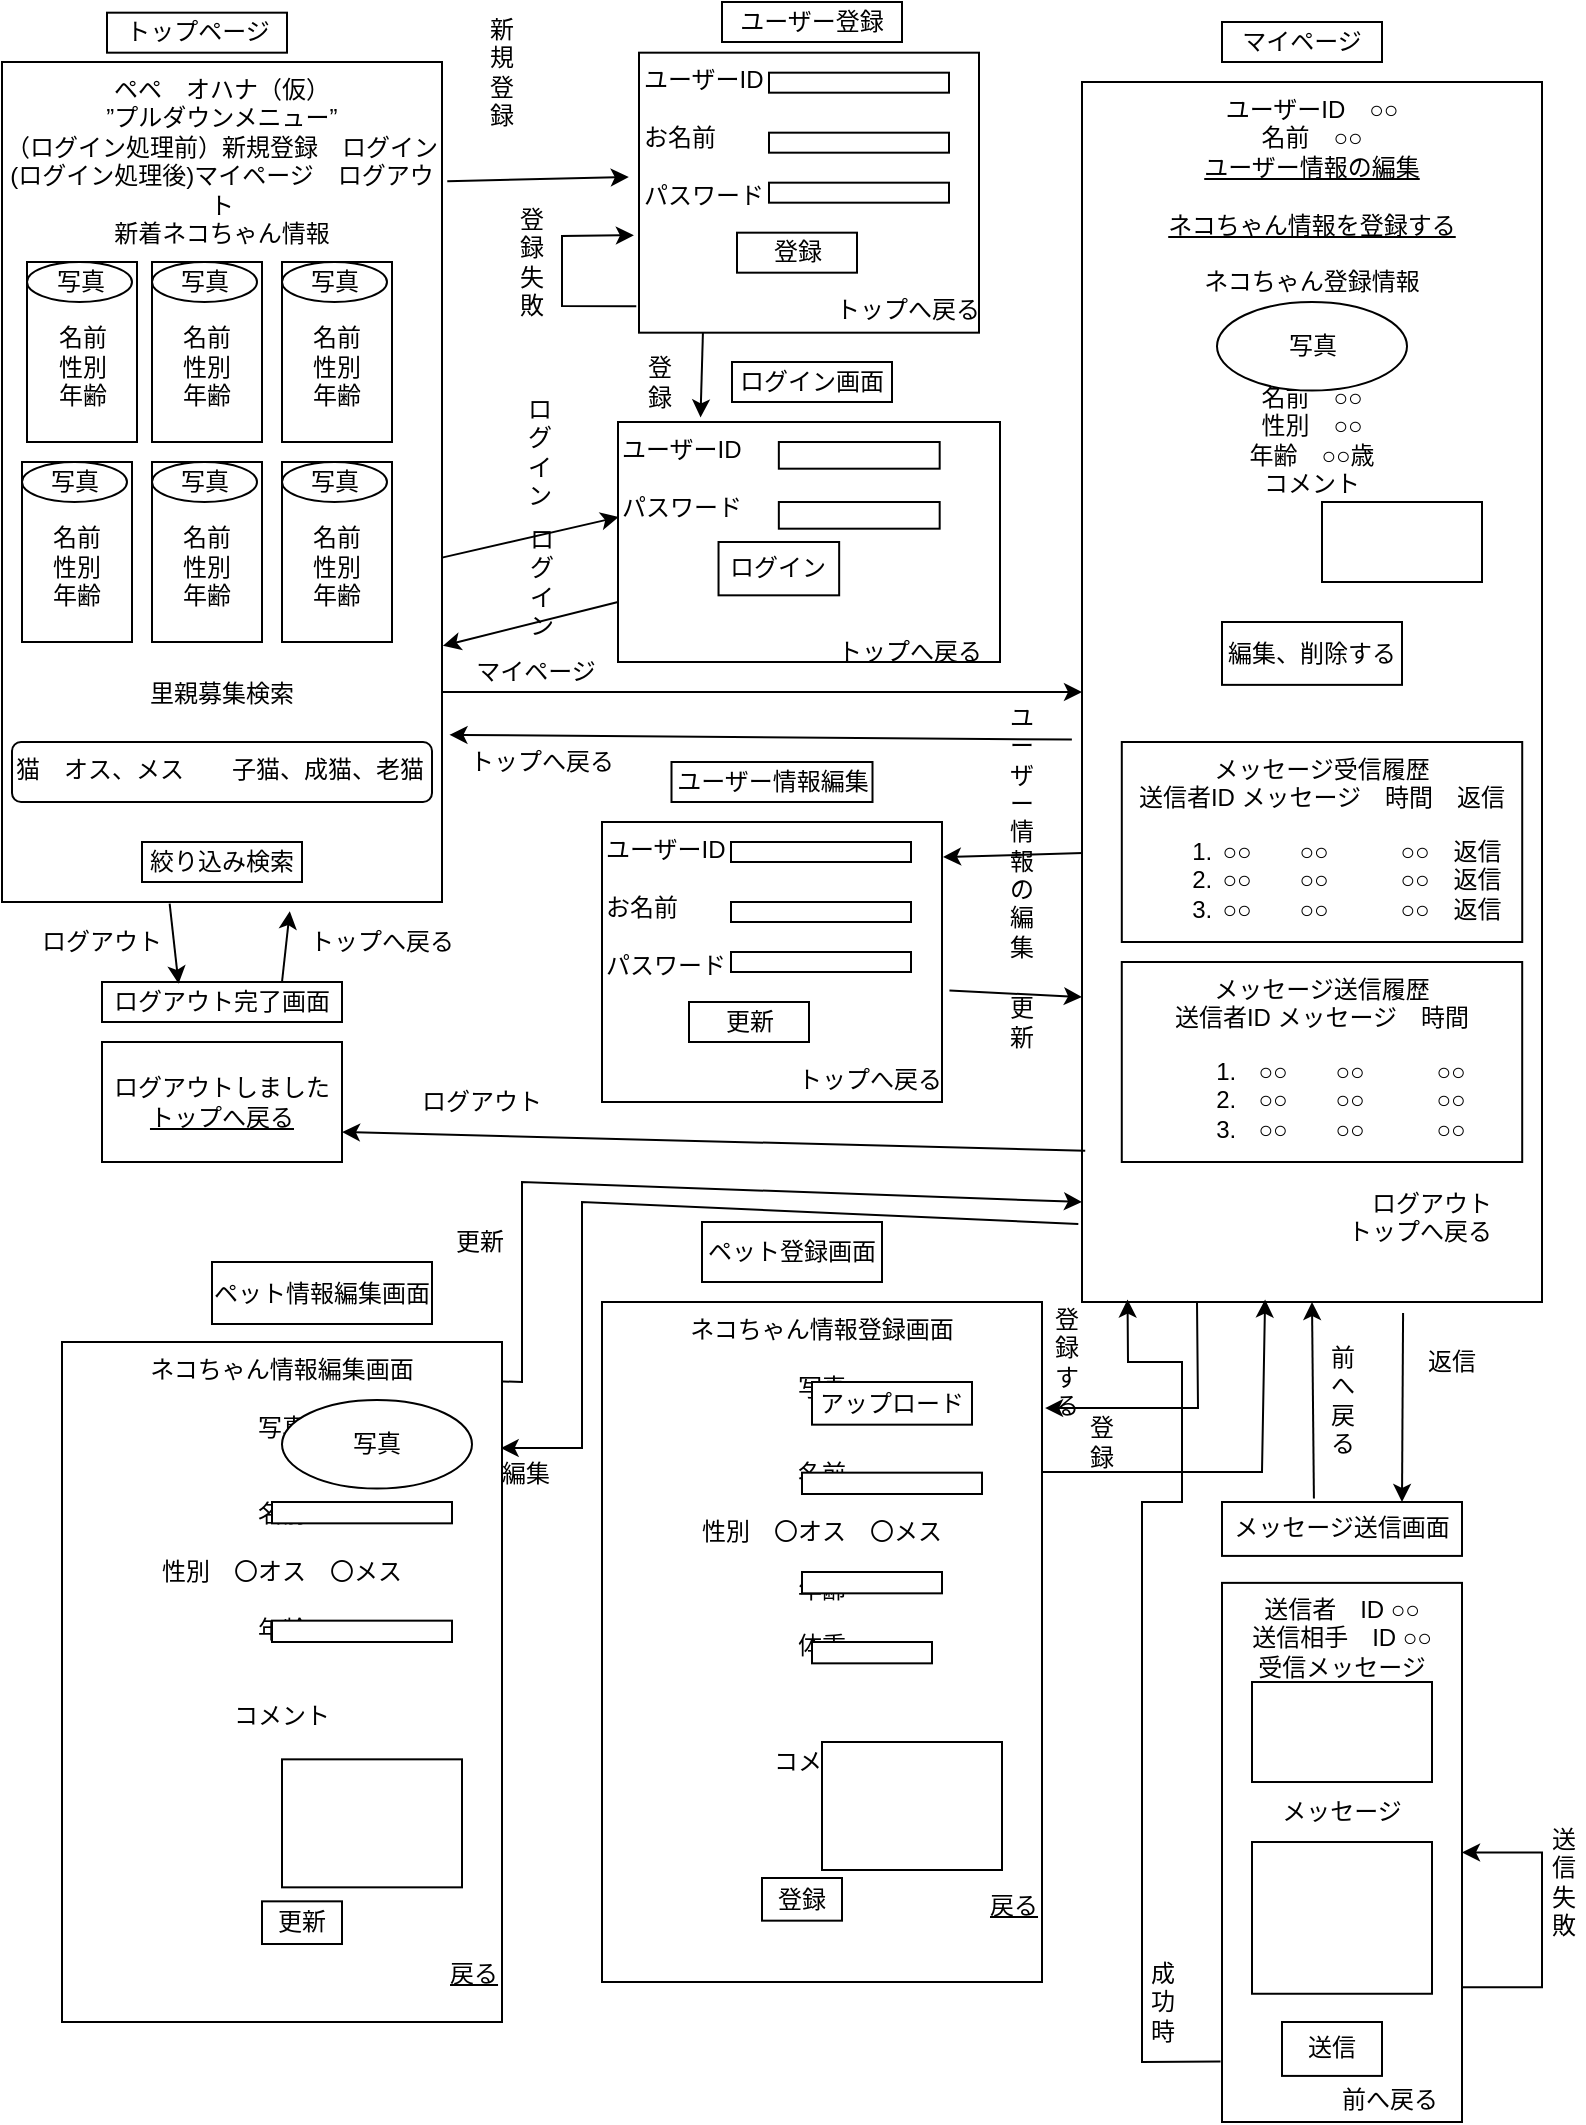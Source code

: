 <mxfile version="21.8.2" type="device">
  <diagram name="ページ1" id="Jhfju1AW9liaCJ5u8Huk">
    <mxGraphModel dx="1032" dy="-654" grid="1" gridSize="10" guides="1" tooltips="1" connect="1" arrows="1" fold="1" page="1" pageScale="1" pageWidth="827" pageHeight="1169" math="0" shadow="0">
      <root>
        <mxCell id="0" />
        <mxCell id="1" parent="0" />
        <mxCell id="ifBIQLZX5WPQYEV2Vhft-1" value="ユーザー登録" style="rounded=0;whiteSpace=wrap;html=1;" parent="1" vertex="1">
          <mxGeometry x="370" y="1180" width="90" height="20" as="geometry" />
        </mxCell>
        <mxCell id="ifBIQLZX5WPQYEV2Vhft-2" value="ログイン画面" style="rounded=0;whiteSpace=wrap;html=1;" parent="1" vertex="1">
          <mxGeometry x="375" y="1360" width="80" height="20" as="geometry" />
        </mxCell>
        <mxCell id="ifBIQLZX5WPQYEV2Vhft-3" value="" style="group" parent="1" vertex="1" connectable="0">
          <mxGeometry x="318" y="1390" width="191" height="120" as="geometry" />
        </mxCell>
        <mxCell id="ifBIQLZX5WPQYEV2Vhft-4" value="ユーザーID&lt;br&gt;&lt;br&gt;パスワード&lt;br&gt;&lt;br&gt;&lt;br&gt;&lt;br&gt;&lt;br&gt;　　　　　　　　　トップへ戻る" style="rounded=0;whiteSpace=wrap;html=1;verticalAlign=top;align=left;" parent="ifBIQLZX5WPQYEV2Vhft-3" vertex="1">
          <mxGeometry width="191" height="120" as="geometry" />
        </mxCell>
        <mxCell id="ifBIQLZX5WPQYEV2Vhft-5" value="" style="rounded=0;whiteSpace=wrap;html=1;" parent="ifBIQLZX5WPQYEV2Vhft-3" vertex="1">
          <mxGeometry x="80.421" y="10.003" width="80.421" height="13.333" as="geometry" />
        </mxCell>
        <mxCell id="ifBIQLZX5WPQYEV2Vhft-6" value="" style="rounded=0;whiteSpace=wrap;html=1;" parent="ifBIQLZX5WPQYEV2Vhft-3" vertex="1">
          <mxGeometry x="80.421" y="40.003" width="80.421" height="13.333" as="geometry" />
        </mxCell>
        <mxCell id="ifBIQLZX5WPQYEV2Vhft-7" value="ログイン" style="rounded=0;whiteSpace=wrap;html=1;" parent="ifBIQLZX5WPQYEV2Vhft-3" vertex="1">
          <mxGeometry x="50.263" y="60" width="60.316" height="26.667" as="geometry" />
        </mxCell>
        <mxCell id="ifBIQLZX5WPQYEV2Vhft-8" value="ログイン" style="rounded=0;whiteSpace=wrap;html=1;fillColor=none;strokeColor=none;" parent="1" vertex="1">
          <mxGeometry x="269" y="1375" width="20" height="60" as="geometry" />
        </mxCell>
        <mxCell id="ifBIQLZX5WPQYEV2Vhft-9" value="新規登録" style="rounded=0;whiteSpace=wrap;html=1;fillColor=none;strokeColor=none;" parent="1" vertex="1">
          <mxGeometry x="250" y="1185.34" width="20" height="60" as="geometry" />
        </mxCell>
        <mxCell id="ifBIQLZX5WPQYEV2Vhft-10" value="" style="endArrow=classic;html=1;rounded=0;entryX=1.003;entryY=0.125;entryDx=0;entryDy=0;exitX=0.002;exitY=0.632;exitDx=0;exitDy=0;exitPerimeter=0;entryPerimeter=0;" parent="1" source="ifBIQLZX5WPQYEV2Vhft-58" target="ifBIQLZX5WPQYEV2Vhft-13" edge="1">
          <mxGeometry width="50" height="50" relative="1" as="geometry">
            <mxPoint x="430" y="800" as="sourcePoint" />
            <mxPoint x="480" y="750" as="targetPoint" />
          </mxGeometry>
        </mxCell>
        <mxCell id="ifBIQLZX5WPQYEV2Vhft-11" value="" style="endArrow=classic;html=1;rounded=0;exitX=1.022;exitY=0.602;exitDx=0;exitDy=0;entryX=0;entryY=0.75;entryDx=0;entryDy=0;exitPerimeter=0;" parent="1" source="ifBIQLZX5WPQYEV2Vhft-13" target="ifBIQLZX5WPQYEV2Vhft-58" edge="1">
          <mxGeometry width="50" height="50" relative="1" as="geometry">
            <mxPoint x="430" y="800" as="sourcePoint" />
            <mxPoint x="550" y="1625" as="targetPoint" />
          </mxGeometry>
        </mxCell>
        <mxCell id="ifBIQLZX5WPQYEV2Vhft-12" value="" style="group" parent="1" vertex="1" connectable="0">
          <mxGeometry x="310" y="1590" width="170" height="170" as="geometry" />
        </mxCell>
        <mxCell id="ifBIQLZX5WPQYEV2Vhft-13" value="ユーザーID&lt;br&gt;&lt;br&gt;お名前&lt;br&gt;&lt;br&gt;パスワード&lt;br&gt;&lt;br&gt;&lt;br&gt;&lt;br&gt;&lt;div style=&quot;text-align: right;&quot;&gt;　　　　　　　　トップへ戻る&lt;/div&gt;" style="rounded=0;whiteSpace=wrap;html=1;verticalAlign=top;align=left;" parent="ifBIQLZX5WPQYEV2Vhft-12" vertex="1">
          <mxGeometry width="170" height="140" as="geometry" />
        </mxCell>
        <mxCell id="ifBIQLZX5WPQYEV2Vhft-14" value="" style="rounded=0;whiteSpace=wrap;html=1;" parent="ifBIQLZX5WPQYEV2Vhft-12" vertex="1">
          <mxGeometry x="64.5" y="10" width="90" height="10" as="geometry" />
        </mxCell>
        <mxCell id="ifBIQLZX5WPQYEV2Vhft-15" value="" style="rounded=0;whiteSpace=wrap;html=1;" parent="ifBIQLZX5WPQYEV2Vhft-12" vertex="1">
          <mxGeometry x="64.5" y="40" width="90" height="10" as="geometry" />
        </mxCell>
        <mxCell id="ifBIQLZX5WPQYEV2Vhft-16" value="" style="rounded=0;whiteSpace=wrap;html=1;" parent="ifBIQLZX5WPQYEV2Vhft-12" vertex="1">
          <mxGeometry x="64.5" y="65" width="90" height="10" as="geometry" />
        </mxCell>
        <mxCell id="ifBIQLZX5WPQYEV2Vhft-17" value="更新" style="rounded=0;whiteSpace=wrap;html=1;" parent="ifBIQLZX5WPQYEV2Vhft-12" vertex="1">
          <mxGeometry x="43.5" y="90" width="60" height="20" as="geometry" />
        </mxCell>
        <mxCell id="ifBIQLZX5WPQYEV2Vhft-18" value="ユーザー情報編集" style="rounded=0;whiteSpace=wrap;html=1;" parent="ifBIQLZX5WPQYEV2Vhft-12" vertex="1">
          <mxGeometry x="34.75" y="-30" width="100.5" height="20" as="geometry" />
        </mxCell>
        <mxCell id="ifBIQLZX5WPQYEV2Vhft-19" value="ペット情報編集画面" style="rounded=0;whiteSpace=wrap;html=1;" parent="1" vertex="1">
          <mxGeometry x="115" y="1810" width="110" height="31" as="geometry" />
        </mxCell>
        <mxCell id="ifBIQLZX5WPQYEV2Vhft-20" value="ペペ　オハナ（仮）&lt;br&gt;”プルダウンメニュー”&lt;br&gt;（ログイン処理前）新規登録　ログイン&lt;br&gt;(ログイン処理後)マイページ　ログアウト&lt;br&gt;新着ネコちゃん情報&lt;br&gt;&lt;br&gt;&lt;br&gt;&lt;br&gt;&lt;br&gt;&lt;br&gt;&lt;br&gt;&lt;br&gt;&lt;br&gt;&lt;br&gt;&lt;br&gt;&lt;br&gt;&lt;br&gt;&lt;br&gt;&lt;br&gt;&lt;br&gt;里親募集検索" style="rounded=0;whiteSpace=wrap;html=1;verticalAlign=top;" parent="1" vertex="1">
          <mxGeometry x="10" y="1210" width="220" height="420" as="geometry" />
        </mxCell>
        <mxCell id="ifBIQLZX5WPQYEV2Vhft-21" value="トップページ" style="rounded=0;whiteSpace=wrap;html=1;" parent="1" vertex="1">
          <mxGeometry x="62.5" y="1185.34" width="90" height="20" as="geometry" />
        </mxCell>
        <mxCell id="ifBIQLZX5WPQYEV2Vhft-22" value="" style="group" parent="1" vertex="1" connectable="0">
          <mxGeometry x="22.5" y="1310" width="55" height="90" as="geometry" />
        </mxCell>
        <mxCell id="ifBIQLZX5WPQYEV2Vhft-23" value="&lt;br&gt;名前&lt;br&gt;性別&lt;br&gt;年齢" style="rounded=0;whiteSpace=wrap;html=1;" parent="ifBIQLZX5WPQYEV2Vhft-22" vertex="1">
          <mxGeometry width="55" height="90" as="geometry" />
        </mxCell>
        <mxCell id="ifBIQLZX5WPQYEV2Vhft-24" value="写真" style="ellipse;whiteSpace=wrap;html=1;" parent="ifBIQLZX5WPQYEV2Vhft-22" vertex="1">
          <mxGeometry width="52.5" height="20" as="geometry" />
        </mxCell>
        <mxCell id="ifBIQLZX5WPQYEV2Vhft-25" value="" style="group" parent="1" vertex="1" connectable="0">
          <mxGeometry x="85" y="1310" width="55" height="90" as="geometry" />
        </mxCell>
        <mxCell id="ifBIQLZX5WPQYEV2Vhft-26" value="&lt;br&gt;名前&lt;br&gt;性別&lt;br&gt;年齢" style="rounded=0;whiteSpace=wrap;html=1;" parent="ifBIQLZX5WPQYEV2Vhft-25" vertex="1">
          <mxGeometry width="55" height="90" as="geometry" />
        </mxCell>
        <mxCell id="ifBIQLZX5WPQYEV2Vhft-27" value="写真" style="ellipse;whiteSpace=wrap;html=1;" parent="ifBIQLZX5WPQYEV2Vhft-25" vertex="1">
          <mxGeometry width="52.5" height="20" as="geometry" />
        </mxCell>
        <mxCell id="ifBIQLZX5WPQYEV2Vhft-28" value="" style="group" parent="1" vertex="1" connectable="0">
          <mxGeometry x="150" y="1310" width="55" height="90" as="geometry" />
        </mxCell>
        <mxCell id="ifBIQLZX5WPQYEV2Vhft-29" value="&lt;br&gt;名前&lt;br&gt;性別&lt;br&gt;年齢" style="rounded=0;whiteSpace=wrap;html=1;" parent="ifBIQLZX5WPQYEV2Vhft-28" vertex="1">
          <mxGeometry width="55" height="90" as="geometry" />
        </mxCell>
        <mxCell id="ifBIQLZX5WPQYEV2Vhft-30" value="写真" style="ellipse;whiteSpace=wrap;html=1;" parent="ifBIQLZX5WPQYEV2Vhft-28" vertex="1">
          <mxGeometry width="52.5" height="20" as="geometry" />
        </mxCell>
        <mxCell id="ifBIQLZX5WPQYEV2Vhft-31" value="" style="group" parent="1" vertex="1" connectable="0">
          <mxGeometry x="20" y="1410" width="55" height="90" as="geometry" />
        </mxCell>
        <mxCell id="ifBIQLZX5WPQYEV2Vhft-32" value="" style="group" parent="ifBIQLZX5WPQYEV2Vhft-31" vertex="1" connectable="0">
          <mxGeometry width="55" height="90" as="geometry" />
        </mxCell>
        <mxCell id="ifBIQLZX5WPQYEV2Vhft-33" value="&lt;br&gt;名前&lt;br&gt;性別&lt;br&gt;年齢" style="rounded=0;whiteSpace=wrap;html=1;" parent="ifBIQLZX5WPQYEV2Vhft-32" vertex="1">
          <mxGeometry width="55" height="90" as="geometry" />
        </mxCell>
        <mxCell id="ifBIQLZX5WPQYEV2Vhft-34" value="写真" style="ellipse;whiteSpace=wrap;html=1;" parent="ifBIQLZX5WPQYEV2Vhft-32" vertex="1">
          <mxGeometry width="52.5" height="20" as="geometry" />
        </mxCell>
        <mxCell id="ifBIQLZX5WPQYEV2Vhft-35" value="" style="group" parent="1" vertex="1" connectable="0">
          <mxGeometry x="85" y="1410" width="55" height="90" as="geometry" />
        </mxCell>
        <mxCell id="ifBIQLZX5WPQYEV2Vhft-36" value="&lt;br&gt;名前&lt;br&gt;性別&lt;br&gt;年齢" style="rounded=0;whiteSpace=wrap;html=1;" parent="ifBIQLZX5WPQYEV2Vhft-35" vertex="1">
          <mxGeometry width="55" height="90" as="geometry" />
        </mxCell>
        <mxCell id="ifBIQLZX5WPQYEV2Vhft-37" value="写真" style="ellipse;whiteSpace=wrap;html=1;" parent="ifBIQLZX5WPQYEV2Vhft-35" vertex="1">
          <mxGeometry width="52.5" height="20" as="geometry" />
        </mxCell>
        <mxCell id="ifBIQLZX5WPQYEV2Vhft-38" value="" style="group" parent="1" vertex="1" connectable="0">
          <mxGeometry x="150" y="1410" width="55" height="90" as="geometry" />
        </mxCell>
        <mxCell id="ifBIQLZX5WPQYEV2Vhft-39" value="&lt;br&gt;名前&lt;br&gt;性別&lt;br&gt;年齢" style="rounded=0;whiteSpace=wrap;html=1;" parent="ifBIQLZX5WPQYEV2Vhft-38" vertex="1">
          <mxGeometry width="55" height="90" as="geometry" />
        </mxCell>
        <mxCell id="ifBIQLZX5WPQYEV2Vhft-40" value="写真" style="ellipse;whiteSpace=wrap;html=1;" parent="ifBIQLZX5WPQYEV2Vhft-38" vertex="1">
          <mxGeometry width="52.5" height="20" as="geometry" />
        </mxCell>
        <mxCell id="ifBIQLZX5WPQYEV2Vhft-41" value="猫　オス、メス　　子猫、成猫、老猫" style="rounded=1;whiteSpace=wrap;html=1;verticalAlign=top;align=left;" parent="1" vertex="1">
          <mxGeometry x="15" y="1550" width="210" height="30" as="geometry" />
        </mxCell>
        <mxCell id="ifBIQLZX5WPQYEV2Vhft-42" value="絞り込み検索" style="rounded=0;whiteSpace=wrap;html=1;" parent="1" vertex="1">
          <mxGeometry x="80" y="1600" width="80" height="20" as="geometry" />
        </mxCell>
        <mxCell id="ifBIQLZX5WPQYEV2Vhft-43" value="" style="group" parent="1" vertex="1" connectable="0">
          <mxGeometry x="328.5" y="1205.34" width="170" height="140" as="geometry" />
        </mxCell>
        <mxCell id="ifBIQLZX5WPQYEV2Vhft-44" value="ユーザーID&lt;br&gt;&lt;br&gt;お名前&lt;br&gt;&lt;br&gt;パスワード&lt;br&gt;&lt;br&gt;&lt;br&gt;&lt;br&gt;&lt;div style=&quot;text-align: right;&quot;&gt;　　　　　　　　トップへ戻る&lt;/div&gt;" style="rounded=0;whiteSpace=wrap;html=1;verticalAlign=top;align=left;" parent="ifBIQLZX5WPQYEV2Vhft-43" vertex="1">
          <mxGeometry width="170" height="140" as="geometry" />
        </mxCell>
        <mxCell id="ifBIQLZX5WPQYEV2Vhft-45" value="登録" style="rounded=0;whiteSpace=wrap;html=1;" parent="ifBIQLZX5WPQYEV2Vhft-43" vertex="1">
          <mxGeometry x="49" y="90" width="60" height="20" as="geometry" />
        </mxCell>
        <mxCell id="ifBIQLZX5WPQYEV2Vhft-46" value="" style="rounded=0;whiteSpace=wrap;html=1;" parent="ifBIQLZX5WPQYEV2Vhft-43" vertex="1">
          <mxGeometry x="65" y="10" width="90" height="10" as="geometry" />
        </mxCell>
        <mxCell id="ifBIQLZX5WPQYEV2Vhft-47" value="" style="rounded=0;whiteSpace=wrap;html=1;" parent="ifBIQLZX5WPQYEV2Vhft-43" vertex="1">
          <mxGeometry x="65" y="40" width="90" height="10" as="geometry" />
        </mxCell>
        <mxCell id="ifBIQLZX5WPQYEV2Vhft-48" value="" style="rounded=0;whiteSpace=wrap;html=1;" parent="ifBIQLZX5WPQYEV2Vhft-43" vertex="1">
          <mxGeometry x="65" y="65" width="90" height="10" as="geometry" />
        </mxCell>
        <mxCell id="45_v_wAbbeRh8CHD0ImP-1" value="" style="endArrow=classic;html=1;rounded=0;exitX=-0.008;exitY=0.906;exitDx=0;exitDy=0;exitPerimeter=0;entryX=-0.015;entryY=0.652;entryDx=0;entryDy=0;entryPerimeter=0;" parent="ifBIQLZX5WPQYEV2Vhft-43" source="ifBIQLZX5WPQYEV2Vhft-44" target="ifBIQLZX5WPQYEV2Vhft-44" edge="1">
          <mxGeometry width="50" height="50" relative="1" as="geometry">
            <mxPoint x="61.5" y="254.66" as="sourcePoint" />
            <mxPoint x="-88.5" y="84.66" as="targetPoint" />
            <Array as="points">
              <mxPoint x="-38.5" y="126.66" />
              <mxPoint x="-38.5" y="91.66" />
            </Array>
          </mxGeometry>
        </mxCell>
        <mxCell id="ifBIQLZX5WPQYEV2Vhft-49" value="" style="group" parent="1" vertex="1" connectable="0">
          <mxGeometry x="620" y="1930" width="120" height="310" as="geometry" />
        </mxCell>
        <mxCell id="ifBIQLZX5WPQYEV2Vhft-50" value="メッセージ送信画面" style="rounded=0;whiteSpace=wrap;html=1;" parent="ifBIQLZX5WPQYEV2Vhft-49" vertex="1">
          <mxGeometry width="120" height="26.957" as="geometry" />
        </mxCell>
        <mxCell id="ifBIQLZX5WPQYEV2Vhft-51" value="" style="group" parent="ifBIQLZX5WPQYEV2Vhft-49" vertex="1" connectable="0">
          <mxGeometry y="40.435" width="120" height="269.565" as="geometry" />
        </mxCell>
        <mxCell id="ifBIQLZX5WPQYEV2Vhft-52" value="送信者　ID ○○&lt;br&gt;送信相手　ID ○○&lt;br&gt;受信メッセージ&lt;br&gt;&lt;br&gt;&lt;br&gt;&lt;br&gt;&lt;br&gt;メッセージ&lt;br&gt;&lt;br&gt;&lt;br&gt;&lt;br&gt;&lt;br&gt;&lt;br&gt;&lt;br&gt;&lt;br&gt;&lt;br&gt;&lt;br&gt;　　　　前へ戻る" style="rounded=0;whiteSpace=wrap;html=1;verticalAlign=top;" parent="ifBIQLZX5WPQYEV2Vhft-51" vertex="1">
          <mxGeometry width="120" height="269.565" as="geometry" />
        </mxCell>
        <mxCell id="ifBIQLZX5WPQYEV2Vhft-53" value="" style="rounded=0;whiteSpace=wrap;html=1;" parent="ifBIQLZX5WPQYEV2Vhft-51" vertex="1">
          <mxGeometry x="15" y="129.57" width="90" height="75.87" as="geometry" />
        </mxCell>
        <mxCell id="ifBIQLZX5WPQYEV2Vhft-54" value="送信" style="rounded=0;whiteSpace=wrap;html=1;" parent="ifBIQLZX5WPQYEV2Vhft-51" vertex="1">
          <mxGeometry x="30" y="219.565" width="50" height="26.957" as="geometry" />
        </mxCell>
        <mxCell id="ifBIQLZX5WPQYEV2Vhft-137" value="" style="endArrow=classic;html=1;rounded=0;exitX=1;exitY=0.75;exitDx=0;exitDy=0;entryX=1;entryY=0.5;entryDx=0;entryDy=0;" parent="ifBIQLZX5WPQYEV2Vhft-51" source="ifBIQLZX5WPQYEV2Vhft-52" target="ifBIQLZX5WPQYEV2Vhft-52" edge="1">
          <mxGeometry width="50" height="50" relative="1" as="geometry">
            <mxPoint x="130" y="188.696" as="sourcePoint" />
            <mxPoint x="130" y="121.304" as="targetPoint" />
            <Array as="points">
              <mxPoint x="160" y="202.174" />
              <mxPoint x="160" y="134.783" />
            </Array>
          </mxGeometry>
        </mxCell>
        <mxCell id="YjMoN631CVRs8-Bf5MVm-1" value="" style="rounded=0;whiteSpace=wrap;html=1;" vertex="1" parent="ifBIQLZX5WPQYEV2Vhft-51">
          <mxGeometry x="15" y="49.57" width="90" height="50" as="geometry" />
        </mxCell>
        <mxCell id="ifBIQLZX5WPQYEV2Vhft-55" value="" style="group" parent="1" vertex="1" connectable="0">
          <mxGeometry x="550" y="1190" width="230" height="640" as="geometry" />
        </mxCell>
        <mxCell id="ifBIQLZX5WPQYEV2Vhft-56" value="マイページ" style="rounded=0;whiteSpace=wrap;html=1;" parent="ifBIQLZX5WPQYEV2Vhft-55" vertex="1">
          <mxGeometry x="70" width="80" height="20" as="geometry" />
        </mxCell>
        <mxCell id="ifBIQLZX5WPQYEV2Vhft-57" value="" style="group" parent="ifBIQLZX5WPQYEV2Vhft-55" vertex="1" connectable="0">
          <mxGeometry y="30" width="230" height="610" as="geometry" />
        </mxCell>
        <mxCell id="ifBIQLZX5WPQYEV2Vhft-58" value="ユーザーID　○○&lt;br&gt;名前　○○&lt;br&gt;&lt;u&gt;ユーザー情報の編集&lt;/u&gt;&lt;br&gt;&lt;br&gt;&lt;u&gt;ネコちゃん情報を登録する&lt;br&gt;&lt;/u&gt;&lt;br&gt;ネコちゃん登録情報&lt;br&gt;&lt;br&gt;&lt;br&gt;&lt;br&gt;名前　○○&lt;br&gt;性別　○○&lt;br&gt;年齢　○○歳&lt;br&gt;コメント　　　　&lt;br&gt;&lt;br&gt;&lt;br&gt;&lt;br&gt;&lt;span style=&quot;text-align: right; background-color: initial;&quot;&gt;&lt;br&gt;&lt;br&gt;&lt;br&gt;&lt;br&gt;&lt;br&gt;&lt;br&gt;&lt;br&gt;&lt;br&gt;&lt;br&gt;&lt;br&gt;&lt;br&gt;&lt;br&gt;&lt;br&gt;&lt;br&gt;&lt;br&gt;&lt;br&gt;&lt;br&gt;&lt;br&gt;&lt;br&gt;&lt;br&gt;&lt;br&gt;　　　　　　　　　　ログアウト&lt;/span&gt;&lt;br&gt;&lt;div style=&quot;text-align: right;&quot;&gt;トップへ戻る&lt;/div&gt;" style="rounded=0;whiteSpace=wrap;html=1;verticalAlign=top;" parent="ifBIQLZX5WPQYEV2Vhft-57" vertex="1">
          <mxGeometry width="230" height="610" as="geometry" />
        </mxCell>
        <mxCell id="ifBIQLZX5WPQYEV2Vhft-59" value="写真" style="ellipse;whiteSpace=wrap;html=1;" parent="ifBIQLZX5WPQYEV2Vhft-57" vertex="1">
          <mxGeometry x="67.5" y="110" width="95" height="44.29" as="geometry" />
        </mxCell>
        <mxCell id="ifBIQLZX5WPQYEV2Vhft-60" value="" style="rounded=0;whiteSpace=wrap;html=1;" parent="ifBIQLZX5WPQYEV2Vhft-57" vertex="1">
          <mxGeometry x="120" y="210" width="80" height="40" as="geometry" />
        </mxCell>
        <mxCell id="ifBIQLZX5WPQYEV2Vhft-61" value="編集、削除する" style="rounded=0;whiteSpace=wrap;html=1;" parent="ifBIQLZX5WPQYEV2Vhft-57" vertex="1">
          <mxGeometry x="70" y="270" width="90" height="31.43" as="geometry" />
        </mxCell>
        <mxCell id="ifBIQLZX5WPQYEV2Vhft-63" value="メッセージ受信履歴&lt;br&gt;&lt;span style=&quot;background-color: initial;&quot;&gt;送信者ID メッセージ　時間　返信&lt;br&gt;&lt;ol&gt;&lt;li&gt;&lt;span style=&quot;background-color: initial;&quot;&gt;○○　　○○　　　○○　返信&lt;/span&gt;&lt;/li&gt;&lt;li style=&quot;border-color: var(--border-color);&quot;&gt;○○　　○○　　　○○　返信&lt;/li&gt;&lt;li style=&quot;border-color: var(--border-color);&quot;&gt;○○　　○○　　　○○　返信&lt;/li&gt;&lt;/ol&gt;&lt;/span&gt;&lt;div style=&quot;text-align: justify;&quot;&gt;&lt;/div&gt;" style="rounded=0;whiteSpace=wrap;html=1;verticalAlign=top;" parent="ifBIQLZX5WPQYEV2Vhft-57" vertex="1">
          <mxGeometry x="19.9" y="330" width="200.21" height="100" as="geometry" />
        </mxCell>
        <mxCell id="ifBIQLZX5WPQYEV2Vhft-64" value="メッセージ送信履歴&lt;br&gt;&lt;span style=&quot;background-color: initial;&quot;&gt;送信者ID メッセージ　時間　&lt;br&gt;&lt;ol&gt;&lt;li&gt;&lt;span style=&quot;background-color: initial;&quot;&gt;○○　　○○　　　○○　&lt;/span&gt;&lt;/li&gt;&lt;li style=&quot;border-color: var(--border-color);&quot;&gt;○○　　○○　　　○○　&lt;/li&gt;&lt;li style=&quot;border-color: var(--border-color);&quot;&gt;○○　　○○　　　○○　&lt;/li&gt;&lt;/ol&gt;&lt;/span&gt;&lt;div style=&quot;text-align: justify;&quot;&gt;&lt;/div&gt;" style="rounded=0;whiteSpace=wrap;html=1;verticalAlign=top;" parent="ifBIQLZX5WPQYEV2Vhft-57" vertex="1">
          <mxGeometry x="19.89" y="440" width="200.21" height="100" as="geometry" />
        </mxCell>
        <mxCell id="ifBIQLZX5WPQYEV2Vhft-65" value="" style="endArrow=classic;html=1;rounded=0;exitX=1.012;exitY=0.142;exitDx=0;exitDy=0;exitPerimeter=0;entryX=-0.03;entryY=0.444;entryDx=0;entryDy=0;entryPerimeter=0;" parent="1" source="ifBIQLZX5WPQYEV2Vhft-20" target="ifBIQLZX5WPQYEV2Vhft-44" edge="1">
          <mxGeometry width="50" height="50" relative="1" as="geometry">
            <mxPoint x="390" y="1400" as="sourcePoint" />
            <mxPoint x="440" y="1350" as="targetPoint" />
          </mxGeometry>
        </mxCell>
        <mxCell id="ifBIQLZX5WPQYEV2Vhft-66" value="" style="endArrow=classic;html=1;rounded=0;entryX=0.216;entryY=-0.019;entryDx=0;entryDy=0;exitX=0.188;exitY=1.001;exitDx=0;exitDy=0;exitPerimeter=0;entryPerimeter=0;" parent="1" source="ifBIQLZX5WPQYEV2Vhft-44" target="ifBIQLZX5WPQYEV2Vhft-4" edge="1">
          <mxGeometry width="50" height="50" relative="1" as="geometry">
            <mxPoint x="390" y="1400" as="sourcePoint" />
            <mxPoint x="440" y="1350" as="targetPoint" />
          </mxGeometry>
        </mxCell>
        <mxCell id="ifBIQLZX5WPQYEV2Vhft-67" value="" style="endArrow=classic;html=1;rounded=0;exitX=1;exitY=0.59;exitDx=0;exitDy=0;exitPerimeter=0;entryX=0.002;entryY=0.396;entryDx=0;entryDy=0;entryPerimeter=0;" parent="1" source="ifBIQLZX5WPQYEV2Vhft-20" target="ifBIQLZX5WPQYEV2Vhft-4" edge="1">
          <mxGeometry width="50" height="50" relative="1" as="geometry">
            <mxPoint x="390" y="1400" as="sourcePoint" />
            <mxPoint x="440" y="1350" as="targetPoint" />
          </mxGeometry>
        </mxCell>
        <mxCell id="ifBIQLZX5WPQYEV2Vhft-68" value="" style="endArrow=classic;html=1;rounded=0;exitX=0;exitY=0.75;exitDx=0;exitDy=0;entryX=1.002;entryY=0.695;entryDx=0;entryDy=0;entryPerimeter=0;" parent="1" source="ifBIQLZX5WPQYEV2Vhft-4" target="ifBIQLZX5WPQYEV2Vhft-20" edge="1">
          <mxGeometry width="50" height="50" relative="1" as="geometry">
            <mxPoint x="390" y="1630" as="sourcePoint" />
            <mxPoint x="440" y="1580" as="targetPoint" />
          </mxGeometry>
        </mxCell>
        <mxCell id="ifBIQLZX5WPQYEV2Vhft-69" value="" style="endArrow=classic;html=1;rounded=0;exitX=1;exitY=0.75;exitDx=0;exitDy=0;entryX=0;entryY=0.5;entryDx=0;entryDy=0;" parent="1" source="ifBIQLZX5WPQYEV2Vhft-20" target="ifBIQLZX5WPQYEV2Vhft-58" edge="1">
          <mxGeometry width="50" height="50" relative="1" as="geometry">
            <mxPoint x="390" y="1400" as="sourcePoint" />
            <mxPoint x="440" y="1350" as="targetPoint" />
          </mxGeometry>
        </mxCell>
        <mxCell id="ifBIQLZX5WPQYEV2Vhft-70" value="" style="endArrow=classic;html=1;rounded=0;exitX=-0.022;exitY=0.539;exitDx=0;exitDy=0;exitPerimeter=0;entryX=1.017;entryY=0.801;entryDx=0;entryDy=0;entryPerimeter=0;" parent="1" source="ifBIQLZX5WPQYEV2Vhft-58" target="ifBIQLZX5WPQYEV2Vhft-20" edge="1">
          <mxGeometry width="50" height="50" relative="1" as="geometry">
            <mxPoint x="390" y="1400" as="sourcePoint" />
            <mxPoint x="440" y="1350" as="targetPoint" />
          </mxGeometry>
        </mxCell>
        <mxCell id="ifBIQLZX5WPQYEV2Vhft-71" value="" style="group" parent="1" vertex="1" connectable="0">
          <mxGeometry x="280" y="1790" width="250" height="380" as="geometry" />
        </mxCell>
        <mxCell id="ifBIQLZX5WPQYEV2Vhft-72" value="ペット登録画面" style="rounded=0;whiteSpace=wrap;html=1;" parent="ifBIQLZX5WPQYEV2Vhft-71" vertex="1">
          <mxGeometry x="80" width="90" height="30" as="geometry" />
        </mxCell>
        <mxCell id="ifBIQLZX5WPQYEV2Vhft-73" value="" style="group" parent="ifBIQLZX5WPQYEV2Vhft-71" vertex="1" connectable="0">
          <mxGeometry y="40.0" width="250" height="340" as="geometry" />
        </mxCell>
        <mxCell id="ifBIQLZX5WPQYEV2Vhft-74" value="" style="group" parent="ifBIQLZX5WPQYEV2Vhft-73" vertex="1" connectable="0">
          <mxGeometry x="30" width="220" height="340" as="geometry" />
        </mxCell>
        <mxCell id="ifBIQLZX5WPQYEV2Vhft-75" value="ネコちゃん情報登録画面&lt;br&gt;&lt;br&gt;写真　　　　&lt;br&gt;&lt;br&gt;&lt;br&gt;名前　　　　&lt;br&gt;&lt;br&gt;性別　〇オス　〇メス&lt;br&gt;&lt;br&gt;年齢　　　　&lt;br&gt;&lt;br&gt;体重　　　　&lt;br&gt;&lt;br&gt;　　&lt;br&gt;&lt;br&gt;コメント　　　　　　&lt;br&gt;&lt;br&gt;&lt;br&gt;&lt;br&gt;&lt;br&gt;　　　　　　　　　　　　　　　　&lt;u&gt;戻る&lt;/u&gt;" style="rounded=0;whiteSpace=wrap;html=1;verticalAlign=top;" parent="ifBIQLZX5WPQYEV2Vhft-74" vertex="1">
          <mxGeometry width="220" height="340" as="geometry" />
        </mxCell>
        <mxCell id="ifBIQLZX5WPQYEV2Vhft-76" value="" style="rounded=0;whiteSpace=wrap;html=1;" parent="ifBIQLZX5WPQYEV2Vhft-74" vertex="1">
          <mxGeometry x="100" y="85.333" width="90" height="10.667" as="geometry" />
        </mxCell>
        <mxCell id="ifBIQLZX5WPQYEV2Vhft-77" value="" style="rounded=0;whiteSpace=wrap;html=1;" parent="ifBIQLZX5WPQYEV2Vhft-74" vertex="1">
          <mxGeometry x="100" y="135" width="70" height="10.67" as="geometry" />
        </mxCell>
        <mxCell id="ifBIQLZX5WPQYEV2Vhft-78" value="" style="rounded=0;whiteSpace=wrap;html=1;" parent="ifBIQLZX5WPQYEV2Vhft-74" vertex="1">
          <mxGeometry x="105" y="170.003" width="60" height="10.667" as="geometry" />
        </mxCell>
        <mxCell id="ifBIQLZX5WPQYEV2Vhft-79" value="" style="rounded=0;whiteSpace=wrap;html=1;" parent="ifBIQLZX5WPQYEV2Vhft-74" vertex="1">
          <mxGeometry x="110" y="220" width="90" height="64" as="geometry" />
        </mxCell>
        <mxCell id="ifBIQLZX5WPQYEV2Vhft-80" value="登録" style="rounded=0;whiteSpace=wrap;html=1;" parent="ifBIQLZX5WPQYEV2Vhft-74" vertex="1">
          <mxGeometry x="80" y="288" width="40" height="21.333" as="geometry" />
        </mxCell>
        <mxCell id="ifBIQLZX5WPQYEV2Vhft-81" value="アップロード" style="rounded=0;whiteSpace=wrap;html=1;" parent="ifBIQLZX5WPQYEV2Vhft-74" vertex="1">
          <mxGeometry x="105" y="40" width="80" height="21.333" as="geometry" />
        </mxCell>
        <mxCell id="ifBIQLZX5WPQYEV2Vhft-82" value="編集" style="rounded=0;whiteSpace=wrap;html=1;fillColor=none;strokeColor=none;" parent="ifBIQLZX5WPQYEV2Vhft-73" vertex="1">
          <mxGeometry x="-36" y="76.0" width="56" height="20" as="geometry" />
        </mxCell>
        <mxCell id="ifBIQLZX5WPQYEV2Vhft-83" value="" style="endArrow=classic;html=1;rounded=0;exitX=1.002;exitY=0.058;exitDx=0;exitDy=0;exitPerimeter=0;" parent="1" source="ifBIQLZX5WPQYEV2Vhft-94" edge="1">
          <mxGeometry width="50" height="50" relative="1" as="geometry">
            <mxPoint x="390" y="1930" as="sourcePoint" />
            <mxPoint x="550" y="1780" as="targetPoint" />
            <Array as="points">
              <mxPoint x="270" y="1870" />
              <mxPoint x="270" y="1770" />
            </Array>
          </mxGeometry>
        </mxCell>
        <mxCell id="ifBIQLZX5WPQYEV2Vhft-84" value="" style="endArrow=classic;html=1;rounded=0;entryX=0.997;entryY=0.156;entryDx=0;entryDy=0;exitX=-0.008;exitY=0.936;exitDx=0;exitDy=0;exitPerimeter=0;entryPerimeter=0;" parent="1" source="ifBIQLZX5WPQYEV2Vhft-58" target="ifBIQLZX5WPQYEV2Vhft-94" edge="1">
          <mxGeometry width="50" height="50" relative="1" as="geometry">
            <mxPoint x="390" y="1930" as="sourcePoint" />
            <mxPoint x="440" y="1880" as="targetPoint" />
            <Array as="points">
              <mxPoint x="300" y="1780" />
              <mxPoint x="300" y="1903" />
            </Array>
          </mxGeometry>
        </mxCell>
        <mxCell id="ifBIQLZX5WPQYEV2Vhft-85" value="" style="endArrow=classic;html=1;rounded=0;entryX=0.75;entryY=0;entryDx=0;entryDy=0;exitX=0.698;exitY=1.009;exitDx=0;exitDy=0;exitPerimeter=0;" parent="1" source="ifBIQLZX5WPQYEV2Vhft-58" target="ifBIQLZX5WPQYEV2Vhft-50" edge="1">
          <mxGeometry width="50" height="50" relative="1" as="geometry">
            <mxPoint x="390" y="1930" as="sourcePoint" />
            <mxPoint x="440" y="1880" as="targetPoint" />
          </mxGeometry>
        </mxCell>
        <mxCell id="ifBIQLZX5WPQYEV2Vhft-86" value="" style="endArrow=classic;html=1;rounded=0;entryX=0.5;entryY=1;entryDx=0;entryDy=0;exitX=0.383;exitY=-0.066;exitDx=0;exitDy=0;exitPerimeter=0;" parent="1" source="ifBIQLZX5WPQYEV2Vhft-50" target="ifBIQLZX5WPQYEV2Vhft-58" edge="1">
          <mxGeometry width="50" height="50" relative="1" as="geometry">
            <mxPoint x="390" y="1930" as="sourcePoint" />
            <mxPoint x="440" y="1880" as="targetPoint" />
          </mxGeometry>
        </mxCell>
        <mxCell id="ifBIQLZX5WPQYEV2Vhft-87" value="" style="endArrow=classic;html=1;rounded=0;entryX=1.007;entryY=0.156;entryDx=0;entryDy=0;entryPerimeter=0;exitX=0.25;exitY=1;exitDx=0;exitDy=0;" parent="1" source="ifBIQLZX5WPQYEV2Vhft-58" target="ifBIQLZX5WPQYEV2Vhft-75" edge="1">
          <mxGeometry width="50" height="50" relative="1" as="geometry">
            <mxPoint x="390" y="1930" as="sourcePoint" />
            <mxPoint x="440" y="1880" as="targetPoint" />
            <Array as="points">
              <mxPoint x="608" y="1883" />
            </Array>
          </mxGeometry>
        </mxCell>
        <mxCell id="ifBIQLZX5WPQYEV2Vhft-88" value="" style="endArrow=classic;html=1;rounded=0;entryX=0.398;entryY=0.998;entryDx=0;entryDy=0;entryPerimeter=0;exitX=1;exitY=0.25;exitDx=0;exitDy=0;" parent="1" source="ifBIQLZX5WPQYEV2Vhft-75" target="ifBIQLZX5WPQYEV2Vhft-58" edge="1">
          <mxGeometry width="50" height="50" relative="1" as="geometry">
            <mxPoint x="390" y="1930" as="sourcePoint" />
            <mxPoint x="440" y="1880" as="targetPoint" />
            <Array as="points">
              <mxPoint x="640" y="1915" />
            </Array>
          </mxGeometry>
        </mxCell>
        <mxCell id="ifBIQLZX5WPQYEV2Vhft-89" value="登録" style="rounded=0;whiteSpace=wrap;html=1;fillColor=none;strokeColor=none;" parent="1" vertex="1">
          <mxGeometry x="328.5" y="1355" width="20" height="30" as="geometry" />
        </mxCell>
        <mxCell id="ifBIQLZX5WPQYEV2Vhft-90" value="ログイン" style="rounded=0;whiteSpace=wrap;html=1;fillColor=none;strokeColor=none;" parent="1" vertex="1">
          <mxGeometry x="275" y="1450" width="10" height="40" as="geometry" />
        </mxCell>
        <mxCell id="ifBIQLZX5WPQYEV2Vhft-91" value="マイページ" style="rounded=0;whiteSpace=wrap;html=1;fillColor=none;strokeColor=none;" parent="1" vertex="1">
          <mxGeometry x="241.5" y="1510" width="70" height="10" as="geometry" />
        </mxCell>
        <mxCell id="ifBIQLZX5WPQYEV2Vhft-92" value="トップへ戻る" style="rounded=0;whiteSpace=wrap;html=1;fillColor=none;strokeColor=none;" parent="1" vertex="1">
          <mxGeometry x="240" y="1550" width="80" height="20" as="geometry" />
        </mxCell>
        <mxCell id="ifBIQLZX5WPQYEV2Vhft-93" value="" style="group" parent="1" vertex="1" connectable="0">
          <mxGeometry x="40" y="1850" width="220" height="340" as="geometry" />
        </mxCell>
        <mxCell id="ifBIQLZX5WPQYEV2Vhft-94" value="ネコちゃん情報編集画面&lt;br&gt;&lt;br&gt;写真　　　　&lt;br&gt;&lt;br&gt;&lt;br&gt;名前　　　　&lt;br&gt;&lt;br&gt;性別　〇オス　〇メス&lt;br&gt;&lt;br&gt;年齢　　　　&lt;br&gt;　　　　&lt;br&gt;&lt;br&gt;コメント　　　　　　&lt;br&gt;&lt;br&gt;&lt;br&gt;&lt;br&gt;&lt;br&gt;&lt;br&gt;&lt;br&gt;&lt;br&gt;&lt;br&gt;　　　　　　　　　　　　　　　　&lt;u&gt;戻る&lt;/u&gt;" style="rounded=0;whiteSpace=wrap;html=1;verticalAlign=top;" parent="ifBIQLZX5WPQYEV2Vhft-93" vertex="1">
          <mxGeometry width="220" height="340" as="geometry" />
        </mxCell>
        <mxCell id="ifBIQLZX5WPQYEV2Vhft-95" value="" style="rounded=0;whiteSpace=wrap;html=1;" parent="ifBIQLZX5WPQYEV2Vhft-93" vertex="1">
          <mxGeometry x="105" y="80.003" width="90" height="10.667" as="geometry" />
        </mxCell>
        <mxCell id="ifBIQLZX5WPQYEV2Vhft-96" value="" style="rounded=0;whiteSpace=wrap;html=1;" parent="ifBIQLZX5WPQYEV2Vhft-93" vertex="1">
          <mxGeometry x="105" y="139.333" width="90" height="10.667" as="geometry" />
        </mxCell>
        <mxCell id="ifBIQLZX5WPQYEV2Vhft-97" value="" style="rounded=0;whiteSpace=wrap;html=1;" parent="ifBIQLZX5WPQYEV2Vhft-93" vertex="1">
          <mxGeometry x="110" y="208.67" width="90" height="64" as="geometry" />
        </mxCell>
        <mxCell id="ifBIQLZX5WPQYEV2Vhft-98" value="更新" style="rounded=0;whiteSpace=wrap;html=1;" parent="ifBIQLZX5WPQYEV2Vhft-93" vertex="1">
          <mxGeometry x="100" y="279.67" width="40" height="21.333" as="geometry" />
        </mxCell>
        <mxCell id="ifBIQLZX5WPQYEV2Vhft-99" value="写真" style="ellipse;whiteSpace=wrap;html=1;" parent="ifBIQLZX5WPQYEV2Vhft-93" vertex="1">
          <mxGeometry x="110" y="29" width="95" height="44.29" as="geometry" />
        </mxCell>
        <mxCell id="ifBIQLZX5WPQYEV2Vhft-100" value="" style="group" parent="1" vertex="1" connectable="0">
          <mxGeometry x="60" y="1670" width="120" height="90" as="geometry" />
        </mxCell>
        <mxCell id="ifBIQLZX5WPQYEV2Vhft-101" value="ログアウトしました&lt;br&gt;&lt;u&gt;トップへ戻る&lt;/u&gt;" style="rounded=0;whiteSpace=wrap;html=1;" parent="ifBIQLZX5WPQYEV2Vhft-100" vertex="1">
          <mxGeometry y="30" width="120" height="60" as="geometry" />
        </mxCell>
        <mxCell id="ifBIQLZX5WPQYEV2Vhft-102" value="ログアウト完了画面" style="rounded=0;whiteSpace=wrap;html=1;fillColor=default;strokeColor=default;" parent="ifBIQLZX5WPQYEV2Vhft-100" vertex="1">
          <mxGeometry width="120" height="20" as="geometry" />
        </mxCell>
        <mxCell id="ifBIQLZX5WPQYEV2Vhft-103" value="" style="endArrow=classic;html=1;rounded=0;exitX=0.75;exitY=0;exitDx=0;exitDy=0;entryX=0.654;entryY=1.011;entryDx=0;entryDy=0;entryPerimeter=0;" parent="1" source="ifBIQLZX5WPQYEV2Vhft-102" target="ifBIQLZX5WPQYEV2Vhft-20" edge="1">
          <mxGeometry width="50" height="50" relative="1" as="geometry">
            <mxPoint x="390" y="1750" as="sourcePoint" />
            <mxPoint x="440" y="1700" as="targetPoint" />
          </mxGeometry>
        </mxCell>
        <mxCell id="ifBIQLZX5WPQYEV2Vhft-104" value="" style="endArrow=classic;html=1;rounded=0;exitX=0.381;exitY=1.002;exitDx=0;exitDy=0;exitPerimeter=0;entryX=0.319;entryY=0.045;entryDx=0;entryDy=0;entryPerimeter=0;" parent="1" source="ifBIQLZX5WPQYEV2Vhft-20" target="ifBIQLZX5WPQYEV2Vhft-102" edge="1">
          <mxGeometry width="50" height="50" relative="1" as="geometry">
            <mxPoint x="390" y="1750" as="sourcePoint" />
            <mxPoint x="440" y="1700" as="targetPoint" />
          </mxGeometry>
        </mxCell>
        <mxCell id="ifBIQLZX5WPQYEV2Vhft-105" value="ログアウト" style="rounded=0;whiteSpace=wrap;html=1;fillColor=none;strokeColor=none;" parent="1" vertex="1">
          <mxGeometry x="25" y="1640" width="70" height="20" as="geometry" />
        </mxCell>
        <mxCell id="ifBIQLZX5WPQYEV2Vhft-106" value="トップへ戻る" style="rounded=0;whiteSpace=wrap;html=1;fillColor=none;strokeColor=none;" parent="1" vertex="1">
          <mxGeometry x="160" y="1640" width="80" height="20" as="geometry" />
        </mxCell>
        <mxCell id="ifBIQLZX5WPQYEV2Vhft-107" value="更新" style="rounded=0;whiteSpace=wrap;html=1;fillColor=none;strokeColor=none;" parent="1" vertex="1">
          <mxGeometry x="229" y="1790" width="40" height="20" as="geometry" />
        </mxCell>
        <mxCell id="ifBIQLZX5WPQYEV2Vhft-108" value="登録する" style="rounded=0;whiteSpace=wrap;html=1;fillColor=none;strokeColor=none;" parent="1" vertex="1">
          <mxGeometry x="535" y="1850" width="15" height="20" as="geometry" />
        </mxCell>
        <mxCell id="ifBIQLZX5WPQYEV2Vhft-109" value="登録" style="rounded=0;whiteSpace=wrap;html=1;fillColor=none;strokeColor=none;" parent="1" vertex="1">
          <mxGeometry x="550" y="1890" width="20" height="20" as="geometry" />
        </mxCell>
        <mxCell id="ifBIQLZX5WPQYEV2Vhft-110" value="" style="endArrow=classic;html=1;rounded=0;exitX=0.007;exitY=0.876;exitDx=0;exitDy=0;exitPerimeter=0;entryX=1;entryY=0.75;entryDx=0;entryDy=0;" parent="1" source="ifBIQLZX5WPQYEV2Vhft-58" target="ifBIQLZX5WPQYEV2Vhft-101" edge="1">
          <mxGeometry width="50" height="50" relative="1" as="geometry">
            <mxPoint x="390" y="1750" as="sourcePoint" />
            <mxPoint x="440" y="1700" as="targetPoint" />
          </mxGeometry>
        </mxCell>
        <mxCell id="ifBIQLZX5WPQYEV2Vhft-111" value="ログアウト" style="rounded=0;whiteSpace=wrap;html=1;fillColor=none;strokeColor=none;" parent="1" vertex="1">
          <mxGeometry x="215" y="1720" width="70" height="20" as="geometry" />
        </mxCell>
        <mxCell id="ifBIQLZX5WPQYEV2Vhft-112" value="ユーザー情報の編集" style="rounded=0;whiteSpace=wrap;html=1;fillColor=none;strokeColor=none;" parent="1" vertex="1">
          <mxGeometry x="510" y="1590" width="20" height="10" as="geometry" />
        </mxCell>
        <mxCell id="ifBIQLZX5WPQYEV2Vhft-113" value="更新" style="rounded=0;whiteSpace=wrap;html=1;fillColor=none;strokeColor=none;" parent="1" vertex="1">
          <mxGeometry x="510" y="1680" width="20" height="20" as="geometry" />
        </mxCell>
        <mxCell id="ifBIQLZX5WPQYEV2Vhft-128" value="成功時" style="rounded=0;whiteSpace=wrap;html=1;fillColor=none;strokeColor=none;" parent="1" vertex="1">
          <mxGeometry x="580" y="2170" width="21" height="20" as="geometry" />
        </mxCell>
        <mxCell id="ifBIQLZX5WPQYEV2Vhft-131" value="送信失敗" style="rounded=0;whiteSpace=wrap;html=1;fillColor=none;strokeColor=none;" parent="1" vertex="1">
          <mxGeometry x="781" y="2090" width="20" height="60" as="geometry" />
        </mxCell>
        <mxCell id="ifBIQLZX5WPQYEV2Vhft-133" value="返信" style="rounded=0;whiteSpace=wrap;html=1;fillColor=none;strokeColor=none;" parent="1" vertex="1">
          <mxGeometry x="720" y="1850" width="30" height="20" as="geometry" />
        </mxCell>
        <mxCell id="ifBIQLZX5WPQYEV2Vhft-134" value="前へ戻る" style="rounded=0;whiteSpace=wrap;html=1;fillColor=none;strokeColor=none;" parent="1" vertex="1">
          <mxGeometry x="667.5" y="1870" width="25" height="17.5" as="geometry" />
        </mxCell>
        <mxCell id="ifBIQLZX5WPQYEV2Vhft-136" value="" style="endArrow=classic;html=1;rounded=0;entryX=0.099;entryY=0.998;entryDx=0;entryDy=0;entryPerimeter=0;exitX=-0.006;exitY=0.888;exitDx=0;exitDy=0;exitPerimeter=0;" parent="1" source="ifBIQLZX5WPQYEV2Vhft-52" target="ifBIQLZX5WPQYEV2Vhft-58" edge="1">
          <mxGeometry width="50" height="50" relative="1" as="geometry">
            <mxPoint x="580" y="2240" as="sourcePoint" />
            <mxPoint x="692.5" y="2190" as="targetPoint" />
            <Array as="points">
              <mxPoint x="580" y="2210" />
              <mxPoint x="580" y="1930" />
              <mxPoint x="600" y="1930" />
              <mxPoint x="600" y="1860" />
              <mxPoint x="573" y="1860" />
            </Array>
          </mxGeometry>
        </mxCell>
        <mxCell id="45_v_wAbbeRh8CHD0ImP-2" value="登録失敗" style="rounded=0;whiteSpace=wrap;html=1;fillColor=none;strokeColor=none;" parent="1" vertex="1">
          <mxGeometry x="265" y="1290" width="20" height="40" as="geometry" />
        </mxCell>
      </root>
    </mxGraphModel>
  </diagram>
</mxfile>
